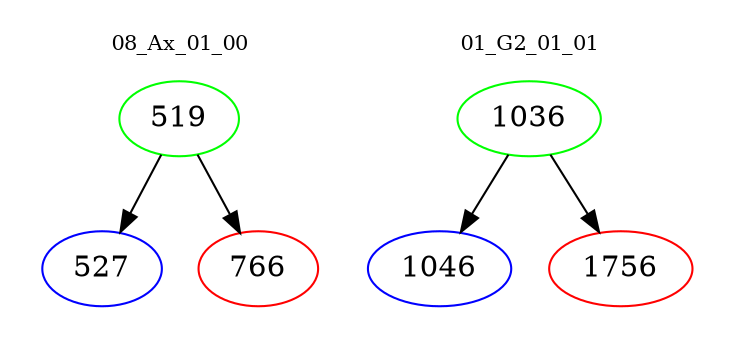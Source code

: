 digraph{
subgraph cluster_0 {
color = white
label = "08_Ax_01_00";
fontsize=10;
T0_519 [label="519", color="green"]
T0_519 -> T0_527 [color="black"]
T0_527 [label="527", color="blue"]
T0_519 -> T0_766 [color="black"]
T0_766 [label="766", color="red"]
}
subgraph cluster_1 {
color = white
label = "01_G2_01_01";
fontsize=10;
T1_1036 [label="1036", color="green"]
T1_1036 -> T1_1046 [color="black"]
T1_1046 [label="1046", color="blue"]
T1_1036 -> T1_1756 [color="black"]
T1_1756 [label="1756", color="red"]
}
}
